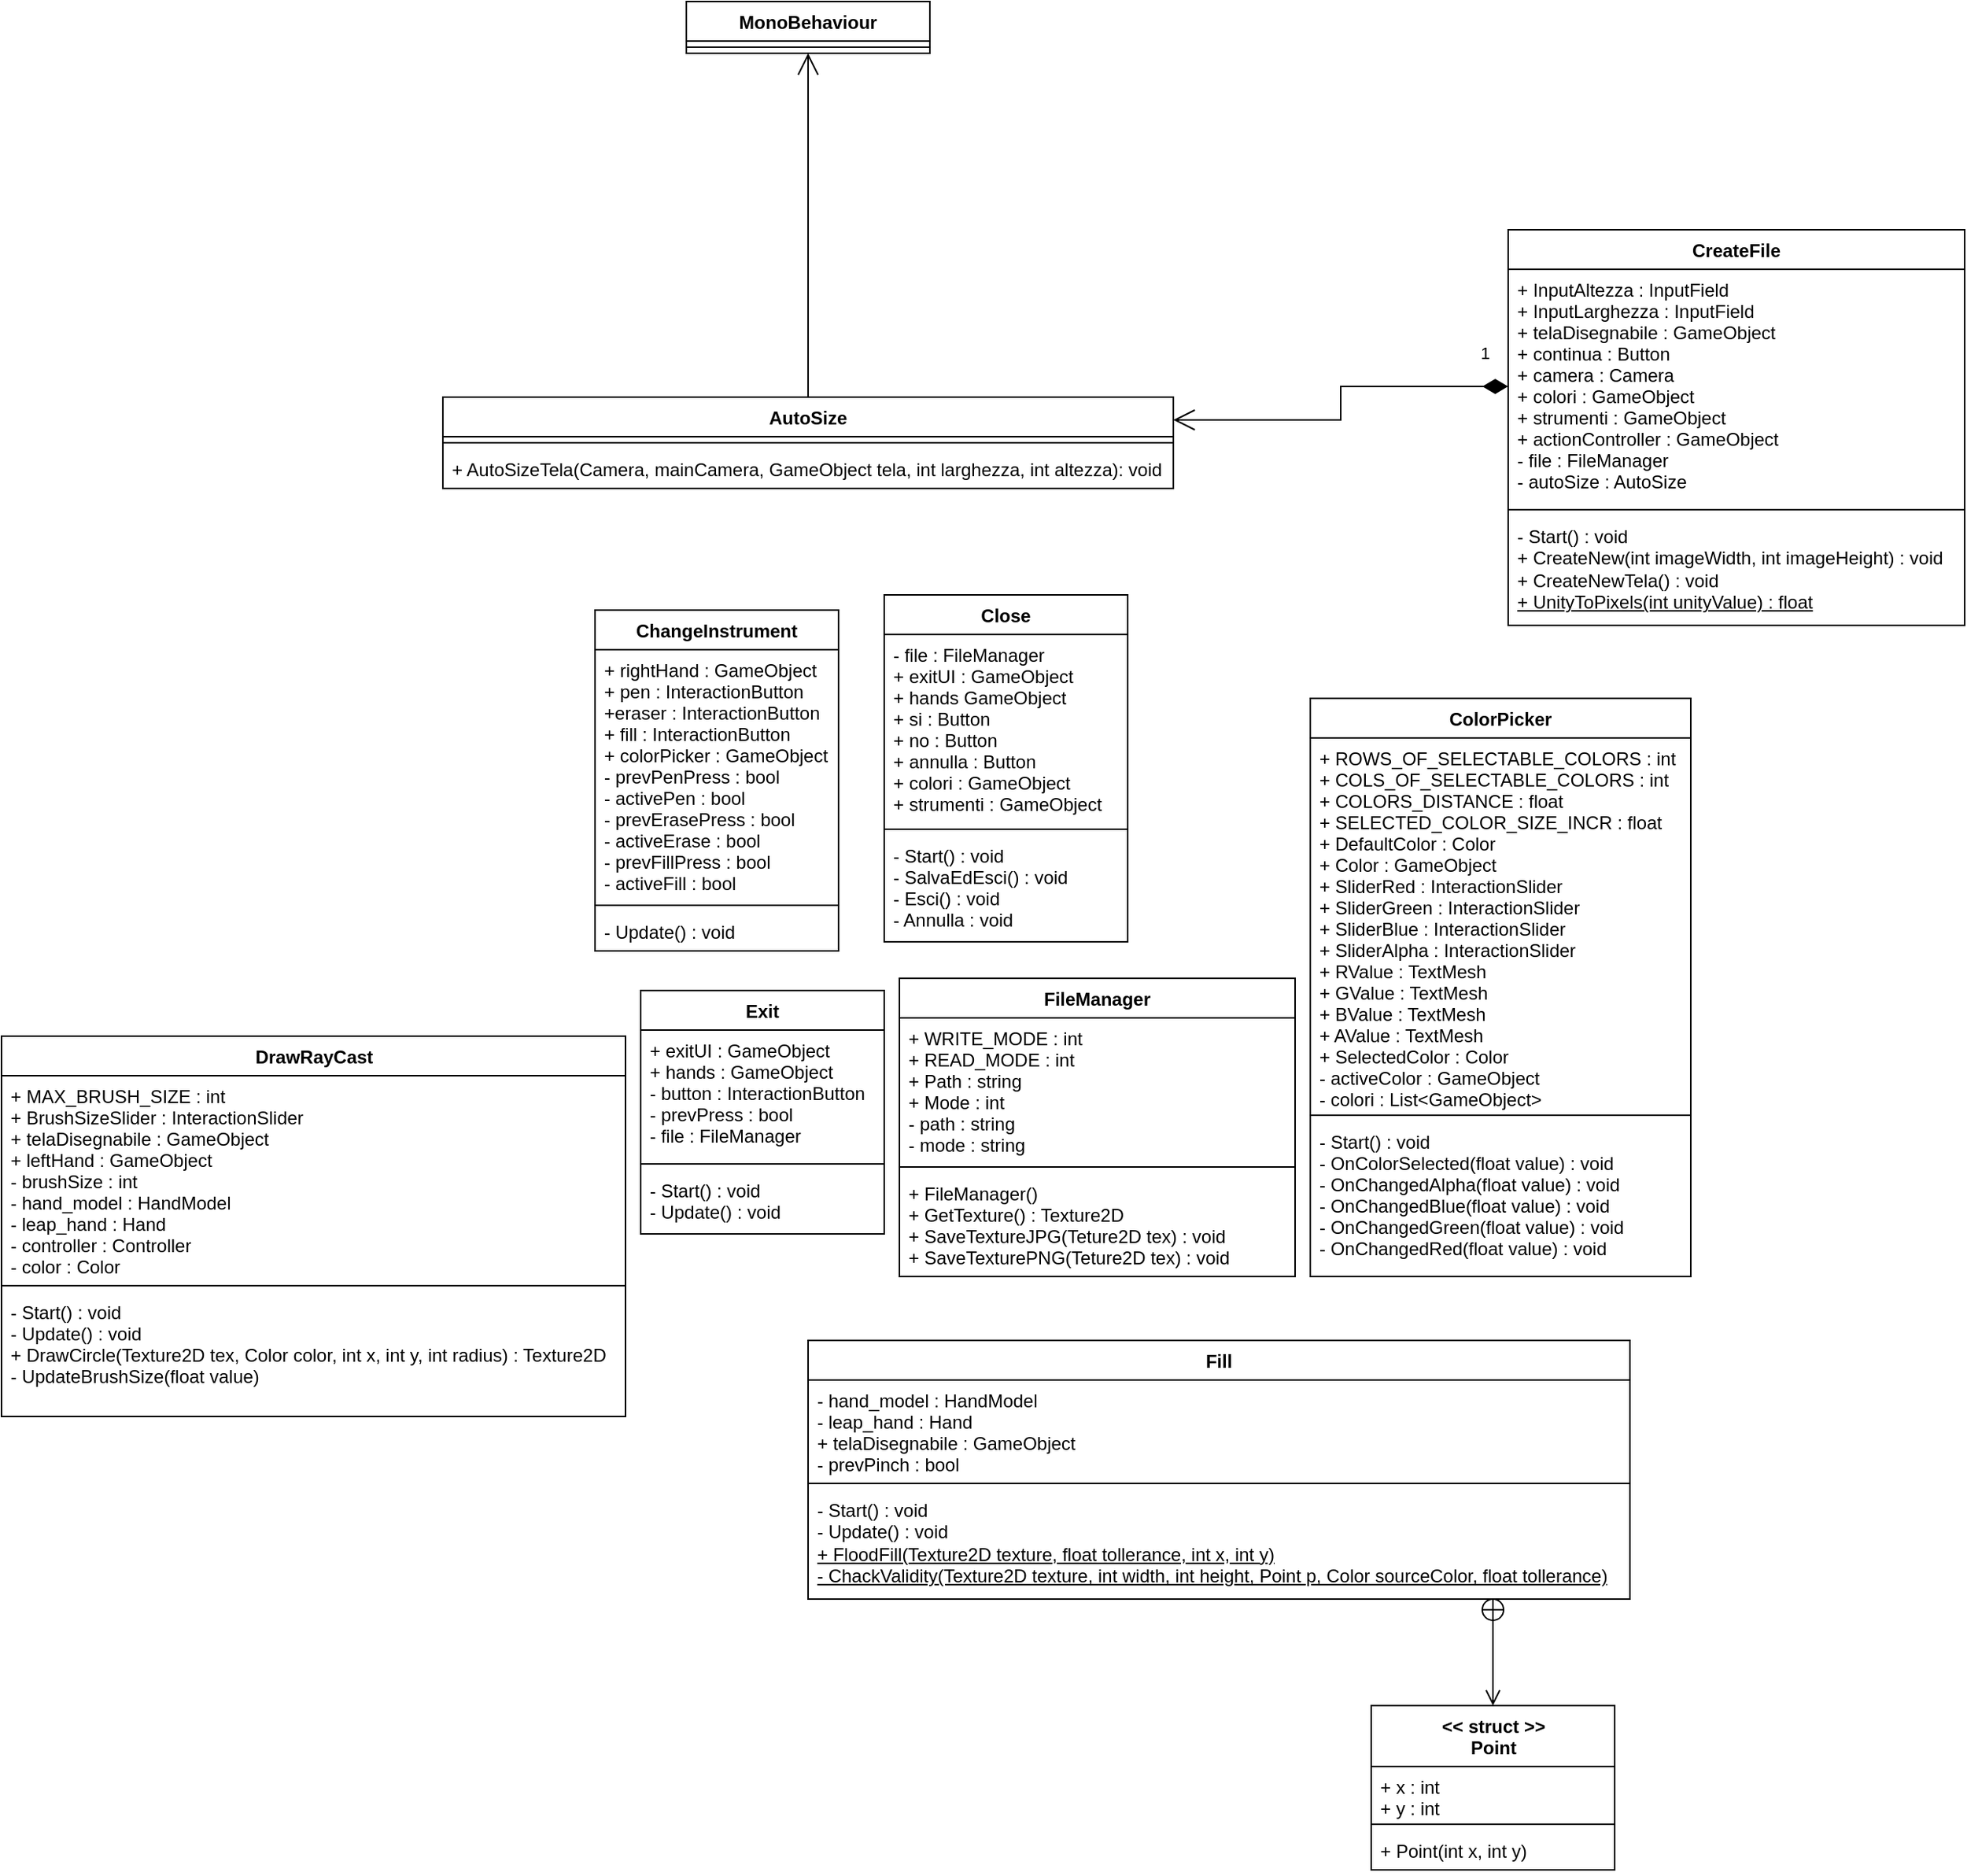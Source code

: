 <mxfile version="14.6.13" type="github">
  <diagram id="C5RBs43oDa-KdzZeNtuy" name="Page-1">
    <mxGraphModel dx="1712" dy="623" grid="1" gridSize="10" guides="1" tooltips="1" connect="1" arrows="1" fold="1" page="1" pageScale="1" pageWidth="1169" pageHeight="1654" math="0" shadow="0">
      <root>
        <mxCell id="WIyWlLk6GJQsqaUBKTNV-0" />
        <mxCell id="WIyWlLk6GJQsqaUBKTNV-1" parent="WIyWlLk6GJQsqaUBKTNV-0" />
        <mxCell id="zkfFHV4jXpPFQw0GAbJ--0" value="AutoSize" style="swimlane;fontStyle=1;align=center;verticalAlign=top;childLayout=stackLayout;horizontal=1;startSize=26;horizontalStack=0;resizeParent=1;resizeLast=0;collapsible=1;marginBottom=0;rounded=0;shadow=0;strokeWidth=1;" parent="WIyWlLk6GJQsqaUBKTNV-1" vertex="1">
          <mxGeometry x="100" y="420" width="480" height="60" as="geometry">
            <mxRectangle x="100" y="280" width="160" height="26" as="alternateBounds" />
          </mxGeometry>
        </mxCell>
        <mxCell id="zkfFHV4jXpPFQw0GAbJ--4" value="" style="line;html=1;strokeWidth=1;align=left;verticalAlign=middle;spacingTop=-1;spacingLeft=3;spacingRight=3;rotatable=0;labelPosition=right;points=[];portConstraint=eastwest;" parent="zkfFHV4jXpPFQw0GAbJ--0" vertex="1">
          <mxGeometry y="26" width="480" height="8" as="geometry" />
        </mxCell>
        <mxCell id="zkfFHV4jXpPFQw0GAbJ--5" value="+ AutoSizeTela(Camera, mainCamera, GameObject tela, int larghezza, int altezza): void" style="text;align=left;verticalAlign=top;spacingLeft=4;spacingRight=4;overflow=hidden;rotatable=0;points=[[0,0.5],[1,0.5]];portConstraint=eastwest;" parent="zkfFHV4jXpPFQw0GAbJ--0" vertex="1">
          <mxGeometry y="34" width="480" height="26" as="geometry" />
        </mxCell>
        <mxCell id="0VeXUthnpNNuvw82r98w-5" value="MonoBehaviour" style="swimlane;fontStyle=1;align=center;verticalAlign=top;childLayout=stackLayout;horizontal=1;startSize=26;horizontalStack=0;resizeParent=1;resizeParentMax=0;resizeLast=0;collapsible=1;marginBottom=0;" parent="WIyWlLk6GJQsqaUBKTNV-1" vertex="1">
          <mxGeometry x="260" y="160" width="160" height="34" as="geometry" />
        </mxCell>
        <mxCell id="0VeXUthnpNNuvw82r98w-7" value="" style="line;strokeWidth=1;fillColor=none;align=left;verticalAlign=middle;spacingTop=-1;spacingLeft=3;spacingRight=3;rotatable=0;labelPosition=right;points=[];portConstraint=eastwest;" parent="0VeXUthnpNNuvw82r98w-5" vertex="1">
          <mxGeometry y="26" width="160" height="8" as="geometry" />
        </mxCell>
        <mxCell id="0VeXUthnpNNuvw82r98w-9" value="" style="endArrow=open;endFill=1;endSize=12;html=1;rounded=0;edgeStyle=orthogonalEdgeStyle;entryX=0.5;entryY=1;entryDx=0;entryDy=0;exitX=0.5;exitY=0;exitDx=0;exitDy=0;" parent="WIyWlLk6GJQsqaUBKTNV-1" source="zkfFHV4jXpPFQw0GAbJ--0" target="0VeXUthnpNNuvw82r98w-5" edge="1">
          <mxGeometry width="160" relative="1" as="geometry">
            <mxPoint x="330" y="300" as="sourcePoint" />
            <mxPoint x="490" y="300" as="targetPoint" />
          </mxGeometry>
        </mxCell>
        <mxCell id="0VeXUthnpNNuvw82r98w-10" value="ChangeInstrument" style="swimlane;fontStyle=1;align=center;verticalAlign=top;childLayout=stackLayout;horizontal=1;startSize=26;horizontalStack=0;resizeParent=1;resizeParentMax=0;resizeLast=0;collapsible=1;marginBottom=0;" parent="WIyWlLk6GJQsqaUBKTNV-1" vertex="1">
          <mxGeometry x="200" y="560" width="160" height="224" as="geometry" />
        </mxCell>
        <mxCell id="0VeXUthnpNNuvw82r98w-11" value="+ rightHand : GameObject&#xa;+ pen : InteractionButton&#xa;+eraser : InteractionButton&#xa;+ fill : InteractionButton&#xa;+ colorPicker : GameObject&#xa;- prevPenPress : bool&#xa;- activePen : bool&#xa;- prevErasePress : bool&#xa;- activeErase : bool&#xa;- prevFillPress : bool&#xa;- activeFill : bool&#xa;&#xa;&#xa;&#xa;" style="text;strokeColor=none;fillColor=none;align=left;verticalAlign=top;spacingLeft=4;spacingRight=4;overflow=hidden;rotatable=0;points=[[0,0.5],[1,0.5]];portConstraint=eastwest;" parent="0VeXUthnpNNuvw82r98w-10" vertex="1">
          <mxGeometry y="26" width="160" height="164" as="geometry" />
        </mxCell>
        <mxCell id="0VeXUthnpNNuvw82r98w-12" value="" style="line;strokeWidth=1;fillColor=none;align=left;verticalAlign=middle;spacingTop=-1;spacingLeft=3;spacingRight=3;rotatable=0;labelPosition=right;points=[];portConstraint=eastwest;" parent="0VeXUthnpNNuvw82r98w-10" vertex="1">
          <mxGeometry y="190" width="160" height="8" as="geometry" />
        </mxCell>
        <mxCell id="0VeXUthnpNNuvw82r98w-13" value="- Update() : void" style="text;strokeColor=none;fillColor=none;align=left;verticalAlign=top;spacingLeft=4;spacingRight=4;overflow=hidden;rotatable=0;points=[[0,0.5],[1,0.5]];portConstraint=eastwest;" parent="0VeXUthnpNNuvw82r98w-10" vertex="1">
          <mxGeometry y="198" width="160" height="26" as="geometry" />
        </mxCell>
        <mxCell id="0VeXUthnpNNuvw82r98w-17" value="Close" style="swimlane;fontStyle=1;align=center;verticalAlign=top;childLayout=stackLayout;horizontal=1;startSize=26;horizontalStack=0;resizeParent=1;resizeParentMax=0;resizeLast=0;collapsible=1;marginBottom=0;" parent="WIyWlLk6GJQsqaUBKTNV-1" vertex="1">
          <mxGeometry x="390" y="550" width="160" height="228" as="geometry" />
        </mxCell>
        <mxCell id="0VeXUthnpNNuvw82r98w-18" value="- file : FileManager&#xa;+ exitUI : GameObject&#xa;+ hands GameObject&#xa;+ si : Button&#xa;+ no : Button&#xa;+ annulla : Button&#xa;+ colori : GameObject&#xa;+ strumenti : GameObject&#xa;" style="text;strokeColor=none;fillColor=none;align=left;verticalAlign=top;spacingLeft=4;spacingRight=4;overflow=hidden;rotatable=0;points=[[0,0.5],[1,0.5]];portConstraint=eastwest;" parent="0VeXUthnpNNuvw82r98w-17" vertex="1">
          <mxGeometry y="26" width="160" height="124" as="geometry" />
        </mxCell>
        <mxCell id="0VeXUthnpNNuvw82r98w-19" value="" style="line;strokeWidth=1;fillColor=none;align=left;verticalAlign=middle;spacingTop=-1;spacingLeft=3;spacingRight=3;rotatable=0;labelPosition=right;points=[];portConstraint=eastwest;" parent="0VeXUthnpNNuvw82r98w-17" vertex="1">
          <mxGeometry y="150" width="160" height="8" as="geometry" />
        </mxCell>
        <mxCell id="0VeXUthnpNNuvw82r98w-20" value="- Start() : void&#xa;- SalvaEdEsci() : void&#xa;- Esci() : void&#xa;- Annulla : void&#xa;" style="text;strokeColor=none;fillColor=none;align=left;verticalAlign=top;spacingLeft=4;spacingRight=4;overflow=hidden;rotatable=0;points=[[0,0.5],[1,0.5]];portConstraint=eastwest;" parent="0VeXUthnpNNuvw82r98w-17" vertex="1">
          <mxGeometry y="158" width="160" height="70" as="geometry" />
        </mxCell>
        <mxCell id="0VeXUthnpNNuvw82r98w-21" value="ColorPicker" style="swimlane;fontStyle=1;align=center;verticalAlign=top;childLayout=stackLayout;horizontal=1;startSize=26;horizontalStack=0;resizeParent=1;resizeParentMax=0;resizeLast=0;collapsible=1;marginBottom=0;" parent="WIyWlLk6GJQsqaUBKTNV-1" vertex="1">
          <mxGeometry x="670" y="618" width="250" height="380" as="geometry" />
        </mxCell>
        <mxCell id="0VeXUthnpNNuvw82r98w-22" value="+ ROWS_OF_SELECTABLE_COLORS : int&#xa;+ COLS_OF_SELECTABLE_COLORS : int&#xa;+ COLORS_DISTANCE : float&#xa;+ SELECTED_COLOR_SIZE_INCR : float&#xa;+ DefaultColor : Color&#xa;+ Color : GameObject&#xa;+ SliderRed : InteractionSlider&#xa;+ SliderGreen : InteractionSlider&#xa;+ SliderBlue : InteractionSlider&#xa;+ SliderAlpha : InteractionSlider&#xa;+ RValue : TextMesh&#xa;+ GValue : TextMesh&#xa;+ BValue : TextMesh&#xa;+ AValue : TextMesh&#xa;+ SelectedColor : Color&#xa;- activeColor : GameObject&#xa;- colori : List&lt;GameObject&gt;&#xa;&#xa;&#xa;&#xa;" style="text;strokeColor=none;fillColor=none;align=left;verticalAlign=top;spacingLeft=4;spacingRight=4;overflow=hidden;rotatable=0;points=[[0,0.5],[1,0.5]];portConstraint=eastwest;" parent="0VeXUthnpNNuvw82r98w-21" vertex="1">
          <mxGeometry y="26" width="250" height="244" as="geometry" />
        </mxCell>
        <mxCell id="0VeXUthnpNNuvw82r98w-23" value="" style="line;strokeWidth=1;fillColor=none;align=left;verticalAlign=middle;spacingTop=-1;spacingLeft=3;spacingRight=3;rotatable=0;labelPosition=right;points=[];portConstraint=eastwest;" parent="0VeXUthnpNNuvw82r98w-21" vertex="1">
          <mxGeometry y="270" width="250" height="8" as="geometry" />
        </mxCell>
        <mxCell id="0VeXUthnpNNuvw82r98w-24" value="- Start() : void&#xa;- OnColorSelected(float value) : void&#xa;- OnChangedAlpha(float value) : void&#xa;- OnChangedBlue(float value) : void&#xa;- OnChangedGreen(float value) : void&#xa;- OnChangedRed(float value) : void&#xa;&#xa;" style="text;strokeColor=none;fillColor=none;align=left;verticalAlign=top;spacingLeft=4;spacingRight=4;overflow=hidden;rotatable=0;points=[[0,0.5],[1,0.5]];portConstraint=eastwest;" parent="0VeXUthnpNNuvw82r98w-21" vertex="1">
          <mxGeometry y="278" width="250" height="102" as="geometry" />
        </mxCell>
        <mxCell id="0VeXUthnpNNuvw82r98w-25" value="CreateFile" style="swimlane;fontStyle=1;align=center;verticalAlign=top;childLayout=stackLayout;horizontal=1;startSize=26;horizontalStack=0;resizeParent=1;resizeParentMax=0;resizeLast=0;collapsible=1;marginBottom=0;" parent="WIyWlLk6GJQsqaUBKTNV-1" vertex="1">
          <mxGeometry x="800" y="310" width="300" height="260" as="geometry" />
        </mxCell>
        <mxCell id="0VeXUthnpNNuvw82r98w-26" value="+ InputAltezza : InputField&#xa;+ InputLarghezza : InputField&#xa;+ telaDisegnabile : GameObject&#xa;+ continua : Button&#xa;+ camera : Camera&#xa;+ colori : GameObject&#xa;+ strumenti : GameObject&#xa;+ actionController : GameObject&#xa;- file : FileManager&#xa;- autoSize : AutoSize&#xa;&#xa;" style="text;strokeColor=none;fillColor=none;align=left;verticalAlign=top;spacingLeft=4;spacingRight=4;overflow=hidden;rotatable=0;points=[[0,0.5],[1,0.5]];portConstraint=eastwest;" parent="0VeXUthnpNNuvw82r98w-25" vertex="1">
          <mxGeometry y="26" width="300" height="154" as="geometry" />
        </mxCell>
        <mxCell id="0VeXUthnpNNuvw82r98w-27" value="" style="line;strokeWidth=1;fillColor=none;align=left;verticalAlign=middle;spacingTop=-1;spacingLeft=3;spacingRight=3;rotatable=0;labelPosition=right;points=[];portConstraint=eastwest;" parent="0VeXUthnpNNuvw82r98w-25" vertex="1">
          <mxGeometry y="180" width="300" height="8" as="geometry" />
        </mxCell>
        <mxCell id="0VeXUthnpNNuvw82r98w-28" value="- Start() : void&lt;br&gt;+ CreateNew(int imageWidth, int imageHeight) : void&lt;br&gt;+ CreateNewTela() : void&lt;br&gt;&lt;u&gt;+ UnityToPixels(int unityValue) : float&lt;/u&gt;&lt;br&gt;" style="text;strokeColor=none;fillColor=none;align=left;verticalAlign=top;spacingLeft=4;spacingRight=4;overflow=hidden;rotatable=0;points=[[0,0.5],[1,0.5]];portConstraint=eastwest;fontStyle=0;html=1;" parent="0VeXUthnpNNuvw82r98w-25" vertex="1">
          <mxGeometry y="188" width="300" height="72" as="geometry" />
        </mxCell>
        <mxCell id="0VeXUthnpNNuvw82r98w-37" value="1" style="endArrow=open;html=1;endSize=12;startArrow=diamondThin;startSize=14;startFill=1;edgeStyle=orthogonalEdgeStyle;align=left;verticalAlign=bottom;rounded=0;exitX=0;exitY=0.5;exitDx=0;exitDy=0;entryX=1;entryY=0.25;entryDx=0;entryDy=0;" parent="WIyWlLk6GJQsqaUBKTNV-1" source="0VeXUthnpNNuvw82r98w-26" target="zkfFHV4jXpPFQw0GAbJ--0" edge="1">
          <mxGeometry x="-0.835" y="-13" relative="1" as="geometry">
            <mxPoint x="530" y="420" as="sourcePoint" />
            <mxPoint x="690" y="420" as="targetPoint" />
            <mxPoint as="offset" />
          </mxGeometry>
        </mxCell>
        <mxCell id="0VeXUthnpNNuvw82r98w-39" value="DrawRayCast" style="swimlane;fontStyle=1;align=center;verticalAlign=top;childLayout=stackLayout;horizontal=1;startSize=26;horizontalStack=0;resizeParent=1;resizeParentMax=0;resizeLast=0;collapsible=1;marginBottom=0;html=1;" parent="WIyWlLk6GJQsqaUBKTNV-1" vertex="1">
          <mxGeometry x="-190" y="840" width="410" height="250" as="geometry" />
        </mxCell>
        <mxCell id="0VeXUthnpNNuvw82r98w-40" value="+ MAX_BRUSH_SIZE : int&#xa;+ BrushSizeSlider : InteractionSlider&#xa;+ telaDisegnabile : GameObject&#xa;+ leftHand : GameObject&#xa;- brushSize : int&#xa;- hand_model : HandModel&#xa;- leap_hand : Hand&#xa;- controller : Controller&#xa;- color : Color&#xa;&#xa;" style="text;strokeColor=none;fillColor=none;align=left;verticalAlign=top;spacingLeft=4;spacingRight=4;overflow=hidden;rotatable=0;points=[[0,0.5],[1,0.5]];portConstraint=eastwest;" parent="0VeXUthnpNNuvw82r98w-39" vertex="1">
          <mxGeometry y="26" width="410" height="134" as="geometry" />
        </mxCell>
        <mxCell id="0VeXUthnpNNuvw82r98w-41" value="" style="line;strokeWidth=1;fillColor=none;align=left;verticalAlign=middle;spacingTop=-1;spacingLeft=3;spacingRight=3;rotatable=0;labelPosition=right;points=[];portConstraint=eastwest;" parent="0VeXUthnpNNuvw82r98w-39" vertex="1">
          <mxGeometry y="160" width="410" height="8" as="geometry" />
        </mxCell>
        <mxCell id="0VeXUthnpNNuvw82r98w-42" value="- Start() : void&#xa;- Update() : void&#xa;+ DrawCircle(Texture2D tex, Color color, int x, int y, int radius) : Texture2D&#xa;- UpdateBrushSize(float value)&#xa;&#xa;" style="text;strokeColor=none;fillColor=none;align=left;verticalAlign=top;spacingLeft=4;spacingRight=4;overflow=hidden;rotatable=0;points=[[0,0.5],[1,0.5]];portConstraint=eastwest;" parent="0VeXUthnpNNuvw82r98w-39" vertex="1">
          <mxGeometry y="168" width="410" height="82" as="geometry" />
        </mxCell>
        <mxCell id="M-HyiIcxL1wfESy_Ib01-0" value="Exit" style="swimlane;fontStyle=1;align=center;verticalAlign=top;childLayout=stackLayout;horizontal=1;startSize=26;horizontalStack=0;resizeParent=1;resizeParentMax=0;resizeLast=0;collapsible=1;marginBottom=0;" vertex="1" parent="WIyWlLk6GJQsqaUBKTNV-1">
          <mxGeometry x="230" y="810" width="160" height="160" as="geometry" />
        </mxCell>
        <mxCell id="M-HyiIcxL1wfESy_Ib01-1" value="+ exitUI : GameObject&#xa;+ hands : GameObject&#xa;- button : InteractionButton&#xa;- prevPress : bool&#xa;- file : FileManager&#xa;" style="text;strokeColor=none;fillColor=none;align=left;verticalAlign=top;spacingLeft=4;spacingRight=4;overflow=hidden;rotatable=0;points=[[0,0.5],[1,0.5]];portConstraint=eastwest;" vertex="1" parent="M-HyiIcxL1wfESy_Ib01-0">
          <mxGeometry y="26" width="160" height="84" as="geometry" />
        </mxCell>
        <mxCell id="M-HyiIcxL1wfESy_Ib01-2" value="" style="line;strokeWidth=1;fillColor=none;align=left;verticalAlign=middle;spacingTop=-1;spacingLeft=3;spacingRight=3;rotatable=0;labelPosition=right;points=[];portConstraint=eastwest;" vertex="1" parent="M-HyiIcxL1wfESy_Ib01-0">
          <mxGeometry y="110" width="160" height="8" as="geometry" />
        </mxCell>
        <mxCell id="M-HyiIcxL1wfESy_Ib01-3" value="- Start() : void&#xa;- Update() : void" style="text;strokeColor=none;fillColor=none;align=left;verticalAlign=top;spacingLeft=4;spacingRight=4;overflow=hidden;rotatable=0;points=[[0,0.5],[1,0.5]];portConstraint=eastwest;" vertex="1" parent="M-HyiIcxL1wfESy_Ib01-0">
          <mxGeometry y="118" width="160" height="42" as="geometry" />
        </mxCell>
        <mxCell id="M-HyiIcxL1wfESy_Ib01-4" value="FileManager" style="swimlane;fontStyle=1;align=center;verticalAlign=top;childLayout=stackLayout;horizontal=1;startSize=26;horizontalStack=0;resizeParent=1;resizeParentMax=0;resizeLast=0;collapsible=1;marginBottom=0;" vertex="1" parent="WIyWlLk6GJQsqaUBKTNV-1">
          <mxGeometry x="400" y="802" width="260" height="196" as="geometry" />
        </mxCell>
        <mxCell id="M-HyiIcxL1wfESy_Ib01-5" value="+ WRITE_MODE : int&#xa;+ READ_MODE : int&#xa;+ Path : string&#xa;+ Mode : int&#xa;- path : string&#xa;- mode : string" style="text;strokeColor=none;fillColor=none;align=left;verticalAlign=top;spacingLeft=4;spacingRight=4;overflow=hidden;rotatable=0;points=[[0,0.5],[1,0.5]];portConstraint=eastwest;" vertex="1" parent="M-HyiIcxL1wfESy_Ib01-4">
          <mxGeometry y="26" width="260" height="94" as="geometry" />
        </mxCell>
        <mxCell id="M-HyiIcxL1wfESy_Ib01-6" value="" style="line;strokeWidth=1;fillColor=none;align=left;verticalAlign=middle;spacingTop=-1;spacingLeft=3;spacingRight=3;rotatable=0;labelPosition=right;points=[];portConstraint=eastwest;" vertex="1" parent="M-HyiIcxL1wfESy_Ib01-4">
          <mxGeometry y="120" width="260" height="8" as="geometry" />
        </mxCell>
        <mxCell id="M-HyiIcxL1wfESy_Ib01-7" value="+ FileManager()&#xa;+ GetTexture() : Texture2D&#xa;+ SaveTextureJPG(Teture2D tex) : void&#xa;+ SaveTexturePNG(Teture2D tex) : void" style="text;strokeColor=none;fillColor=none;align=left;verticalAlign=top;spacingLeft=4;spacingRight=4;overflow=hidden;rotatable=0;points=[[0,0.5],[1,0.5]];portConstraint=eastwest;" vertex="1" parent="M-HyiIcxL1wfESy_Ib01-4">
          <mxGeometry y="128" width="260" height="68" as="geometry" />
        </mxCell>
        <mxCell id="M-HyiIcxL1wfESy_Ib01-8" value="Fill" style="swimlane;fontStyle=1;align=center;verticalAlign=top;childLayout=stackLayout;horizontal=1;startSize=26;horizontalStack=0;resizeParent=1;resizeParentMax=0;resizeLast=0;collapsible=1;marginBottom=0;" vertex="1" parent="WIyWlLk6GJQsqaUBKTNV-1">
          <mxGeometry x="340" y="1040" width="540" height="170" as="geometry" />
        </mxCell>
        <mxCell id="M-HyiIcxL1wfESy_Ib01-9" value="- hand_model : HandModel&#xa;- leap_hand : Hand&#xa;+ telaDisegnabile : GameObject&#xa;- prevPinch : bool" style="text;strokeColor=none;fillColor=none;align=left;verticalAlign=top;spacingLeft=4;spacingRight=4;overflow=hidden;rotatable=0;points=[[0,0.5],[1,0.5]];portConstraint=eastwest;" vertex="1" parent="M-HyiIcxL1wfESy_Ib01-8">
          <mxGeometry y="26" width="540" height="64" as="geometry" />
        </mxCell>
        <mxCell id="M-HyiIcxL1wfESy_Ib01-10" value="" style="line;strokeWidth=1;fillColor=none;align=left;verticalAlign=middle;spacingTop=-1;spacingLeft=3;spacingRight=3;rotatable=0;labelPosition=right;points=[];portConstraint=eastwest;" vertex="1" parent="M-HyiIcxL1wfESy_Ib01-8">
          <mxGeometry y="90" width="540" height="8" as="geometry" />
        </mxCell>
        <mxCell id="M-HyiIcxL1wfESy_Ib01-11" value="- Start() : void&lt;br&gt;- Update() : void&lt;br&gt;&lt;u&gt;+ FloodFill(Texture2D texture, float tollerance, int x, int y)&lt;/u&gt;&lt;u&gt;&lt;br&gt;- ChackValidity(Texture2D texture, int width, int height, Point p, Color sourceColor, float tollerance)&lt;/u&gt;&lt;u&gt;&lt;br&gt;&lt;/u&gt;" style="text;strokeColor=none;fillColor=none;align=left;verticalAlign=top;spacingLeft=4;spacingRight=4;overflow=hidden;rotatable=0;points=[[0,0.5],[1,0.5]];portConstraint=eastwest;html=1;" vertex="1" parent="M-HyiIcxL1wfESy_Ib01-8">
          <mxGeometry y="98" width="540" height="72" as="geometry" />
        </mxCell>
        <mxCell id="M-HyiIcxL1wfESy_Ib01-12" value="&amp;lt;&amp;lt; struct &amp;gt;&amp;gt;&lt;br&gt;Point" style="swimlane;fontStyle=1;align=center;verticalAlign=top;childLayout=stackLayout;horizontal=1;startSize=40;horizontalStack=0;resizeParent=1;resizeParentMax=0;resizeLast=0;collapsible=1;marginBottom=0;html=1;" vertex="1" parent="WIyWlLk6GJQsqaUBKTNV-1">
          <mxGeometry x="710" y="1280" width="160" height="108" as="geometry" />
        </mxCell>
        <mxCell id="M-HyiIcxL1wfESy_Ib01-13" value="+ x : int&#xa;+ y : int" style="text;strokeColor=none;fillColor=none;align=left;verticalAlign=top;spacingLeft=4;spacingRight=4;overflow=hidden;rotatable=0;points=[[0,0.5],[1,0.5]];portConstraint=eastwest;" vertex="1" parent="M-HyiIcxL1wfESy_Ib01-12">
          <mxGeometry y="40" width="160" height="34" as="geometry" />
        </mxCell>
        <mxCell id="M-HyiIcxL1wfESy_Ib01-14" value="" style="line;strokeWidth=1;fillColor=none;align=left;verticalAlign=middle;spacingTop=-1;spacingLeft=3;spacingRight=3;rotatable=0;labelPosition=right;points=[];portConstraint=eastwest;" vertex="1" parent="M-HyiIcxL1wfESy_Ib01-12">
          <mxGeometry y="74" width="160" height="8" as="geometry" />
        </mxCell>
        <mxCell id="M-HyiIcxL1wfESy_Ib01-15" value="+ Point(int x, int y)&lt;br&gt;&lt;u&gt;&lt;br&gt;&lt;/u&gt;" style="text;strokeColor=none;fillColor=none;align=left;verticalAlign=top;spacingLeft=4;spacingRight=4;overflow=hidden;rotatable=0;points=[[0,0.5],[1,0.5]];portConstraint=eastwest;html=1;" vertex="1" parent="M-HyiIcxL1wfESy_Ib01-12">
          <mxGeometry y="82" width="160" height="26" as="geometry" />
        </mxCell>
        <mxCell id="M-HyiIcxL1wfESy_Ib01-16" value="" style="endArrow=open;startArrow=circlePlus;endFill=0;startFill=0;endSize=8;html=1;entryX=0.5;entryY=0;entryDx=0;entryDy=0;entryPerimeter=0;" edge="1" parent="WIyWlLk6GJQsqaUBKTNV-1" target="M-HyiIcxL1wfESy_Ib01-12">
          <mxGeometry width="160" relative="1" as="geometry">
            <mxPoint x="790" y="1209" as="sourcePoint" />
            <mxPoint x="560" y="1150" as="targetPoint" />
          </mxGeometry>
        </mxCell>
      </root>
    </mxGraphModel>
  </diagram>
</mxfile>
